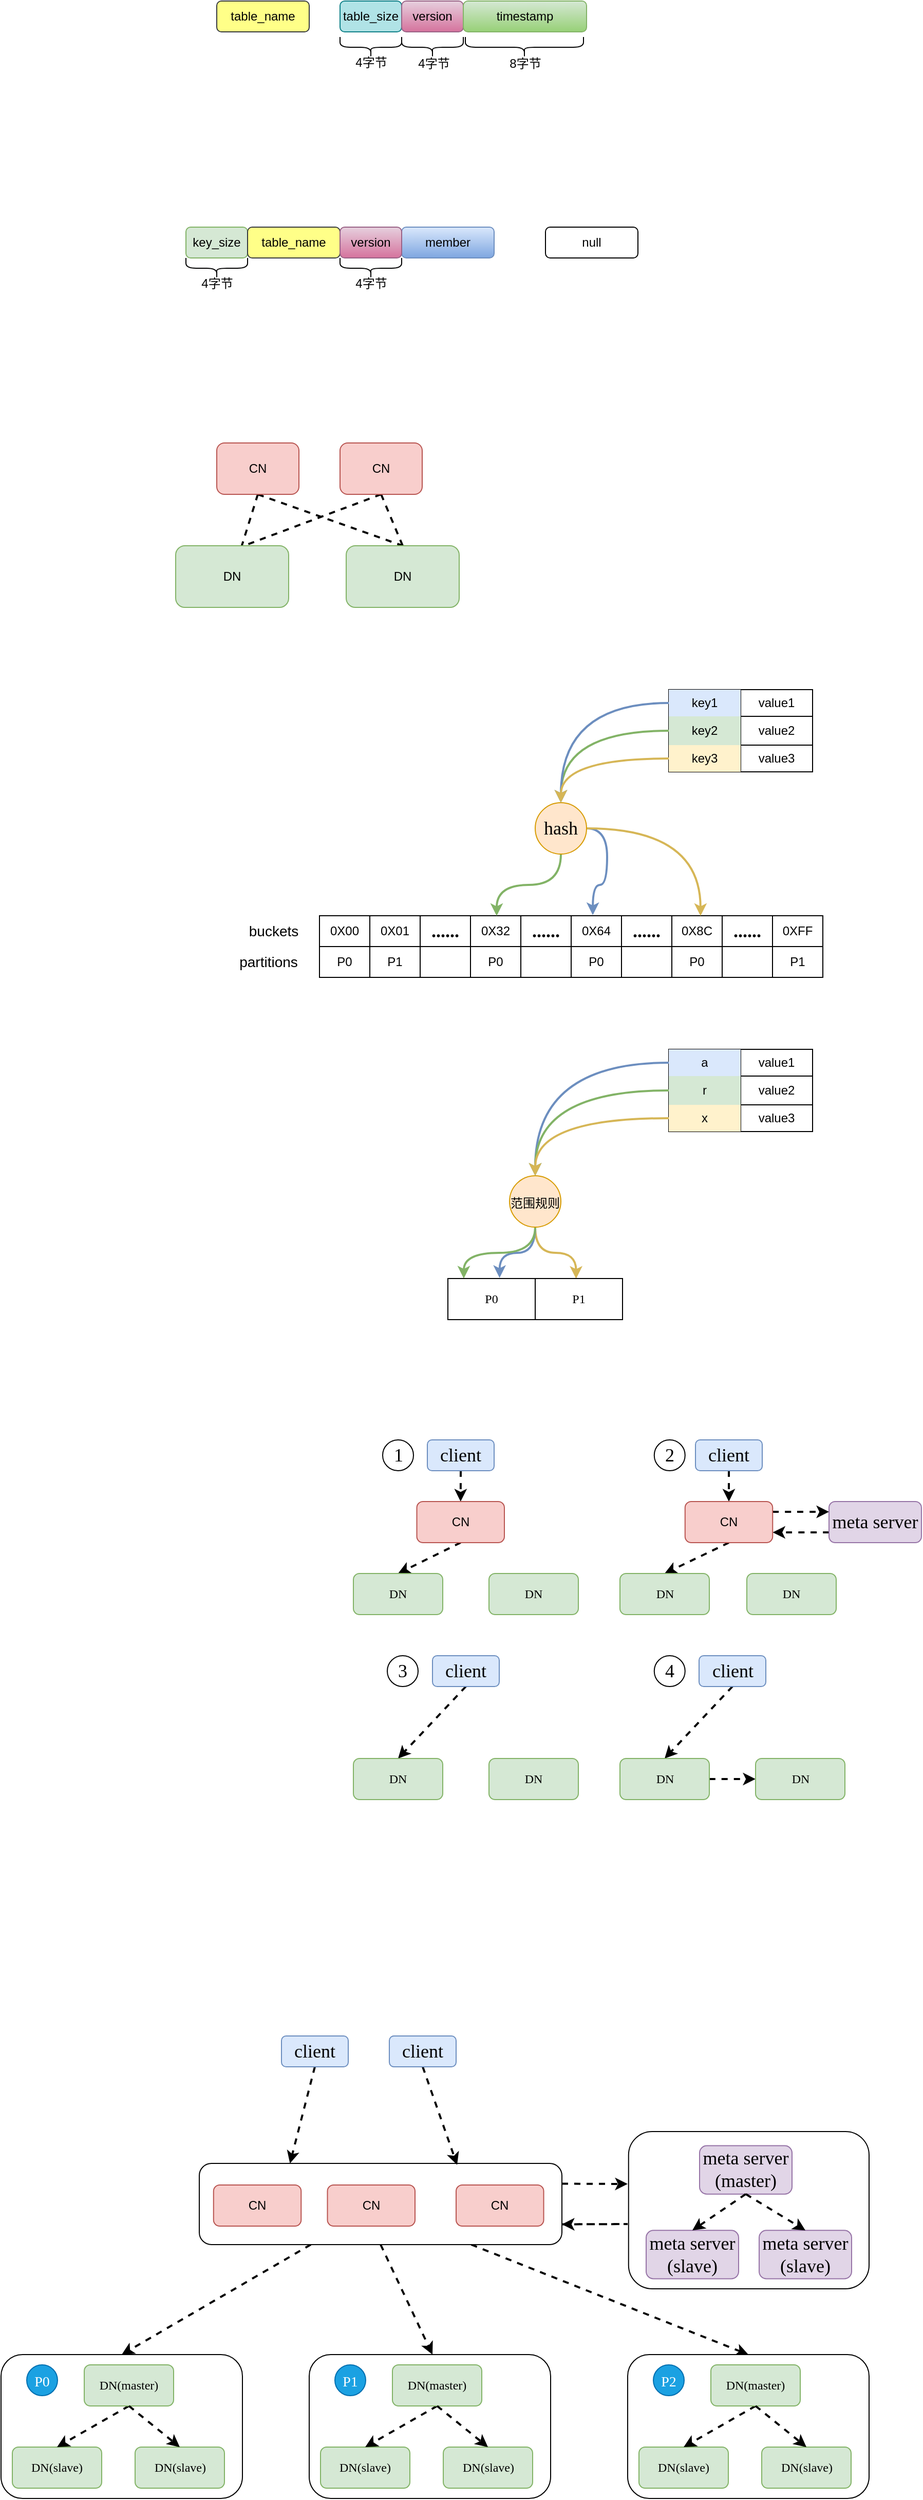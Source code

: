 <mxfile version="20.2.3" type="github">
  <diagram id="dMMoqp29PZXJmW7wQ7x7" name="第 1 页">
    <mxGraphModel dx="1865" dy="579" grid="1" gridSize="10" guides="1" tooltips="1" connect="1" arrows="1" fold="1" page="1" pageScale="1" pageWidth="827" pageHeight="1169" math="0" shadow="0">
      <root>
        <mxCell id="0" />
        <mxCell id="1" parent="0" />
        <mxCell id="y5hhp5vCBYPn9aBJd-FS-152" value="" style="edgeStyle=none;rounded=0;orthogonalLoop=1;jettySize=auto;html=1;dashed=1;fontFamily=Times New Roman;fontSize=18;endArrow=classic;endFill=1;strokeWidth=2;entryX=0.5;entryY=0;entryDx=0;entryDy=0;" edge="1" parent="1" source="y5hhp5vCBYPn9aBJd-FS-125" target="y5hhp5vCBYPn9aBJd-FS-143">
          <mxGeometry relative="1" as="geometry" />
        </mxCell>
        <mxCell id="y5hhp5vCBYPn9aBJd-FS-165" style="edgeStyle=none;rounded=0;orthogonalLoop=1;jettySize=auto;html=1;exitX=0.5;exitY=1;exitDx=0;exitDy=0;dashed=1;fontFamily=Times New Roman;fontSize=14;endArrow=classic;endFill=1;strokeWidth=2;" edge="1" parent="1" source="y5hhp5vCBYPn9aBJd-FS-125">
          <mxGeometry relative="1" as="geometry">
            <mxPoint x="330" y="2400" as="targetPoint" />
          </mxGeometry>
        </mxCell>
        <mxCell id="y5hhp5vCBYPn9aBJd-FS-178" style="edgeStyle=none;rounded=0;orthogonalLoop=1;jettySize=auto;html=1;exitX=1;exitY=0.25;exitDx=0;exitDy=0;dashed=1;fontFamily=Times New Roman;fontSize=14;endArrow=classic;endFill=1;strokeWidth=2;" edge="1" parent="1" source="y5hhp5vCBYPn9aBJd-FS-125">
          <mxGeometry relative="1" as="geometry">
            <mxPoint x="520" y="2234" as="targetPoint" />
          </mxGeometry>
        </mxCell>
        <mxCell id="y5hhp5vCBYPn9aBJd-FS-180" style="edgeStyle=none;rounded=0;orthogonalLoop=1;jettySize=auto;html=1;exitX=1;exitY=0.75;exitDx=0;exitDy=0;dashed=1;fontFamily=Times New Roman;fontSize=14;endArrow=classic;endFill=1;strokeWidth=2;entryX=1;entryY=0.75;entryDx=0;entryDy=0;" edge="1" parent="1" source="y5hhp5vCBYPn9aBJd-FS-125" target="y5hhp5vCBYPn9aBJd-FS-125">
          <mxGeometry relative="1" as="geometry">
            <mxPoint x="520" y="2273" as="targetPoint" />
            <Array as="points">
              <mxPoint x="520" y="2273" />
            </Array>
          </mxGeometry>
        </mxCell>
        <mxCell id="y5hhp5vCBYPn9aBJd-FS-181" style="edgeStyle=none;rounded=0;orthogonalLoop=1;jettySize=auto;html=1;exitX=0.75;exitY=1;exitDx=0;exitDy=0;entryX=0.5;entryY=0;entryDx=0;entryDy=0;dashed=1;fontFamily=Times New Roman;fontSize=14;endArrow=classic;endFill=1;strokeWidth=2;" edge="1" parent="1" source="y5hhp5vCBYPn9aBJd-FS-125" target="y5hhp5vCBYPn9aBJd-FS-168">
          <mxGeometry relative="1" as="geometry" />
        </mxCell>
        <mxCell id="y5hhp5vCBYPn9aBJd-FS-125" value="" style="rounded=1;whiteSpace=wrap;html=1;fontFamily=Times New Roman;fontSize=18;" vertex="1" parent="1">
          <mxGeometry x="103" y="2214" width="353" height="79" as="geometry" />
        </mxCell>
        <mxCell id="fxj41NMDC9bXyIDjLuFJ-2" value="key_size" style="rounded=1;whiteSpace=wrap;html=1;fillColor=#d5e8d4;strokeColor=#82b366;" parent="1" vertex="1">
          <mxGeometry x="90" y="330" width="60" height="30" as="geometry" />
        </mxCell>
        <mxCell id="fxj41NMDC9bXyIDjLuFJ-3" value="table_name" style="rounded=1;whiteSpace=wrap;html=1;fillColor=#ffff88;strokeColor=#36393d;" parent="1" vertex="1">
          <mxGeometry x="150" y="330" width="90" height="30" as="geometry" />
        </mxCell>
        <mxCell id="fxj41NMDC9bXyIDjLuFJ-5" value="member" style="rounded=1;whiteSpace=wrap;html=1;fillColor=#dae8fc;gradientColor=#7ea6e0;strokeColor=#6c8ebf;" parent="1" vertex="1">
          <mxGeometry x="300" y="330" width="90" height="30" as="geometry" />
        </mxCell>
        <mxCell id="fxj41NMDC9bXyIDjLuFJ-7" value="version" style="rounded=1;whiteSpace=wrap;html=1;fillColor=#e6d0de;gradientColor=#d5739d;strokeColor=#996185;" parent="1" vertex="1">
          <mxGeometry x="240" y="330" width="60" height="30" as="geometry" />
        </mxCell>
        <mxCell id="fxj41NMDC9bXyIDjLuFJ-8" value="null" style="rounded=1;whiteSpace=wrap;html=1;" parent="1" vertex="1">
          <mxGeometry x="440" y="330" width="90" height="30" as="geometry" />
        </mxCell>
        <mxCell id="fxj41NMDC9bXyIDjLuFJ-10" value="table_name" style="rounded=1;whiteSpace=wrap;html=1;fillColor=#ffff88;strokeColor=#36393d;" parent="1" vertex="1">
          <mxGeometry x="120" y="110" width="90" height="30" as="geometry" />
        </mxCell>
        <mxCell id="fxj41NMDC9bXyIDjLuFJ-11" value="table_size" style="rounded=1;whiteSpace=wrap;html=1;fillColor=#b0e3e6;strokeColor=#0e8088;" parent="1" vertex="1">
          <mxGeometry x="240" y="110" width="60" height="30" as="geometry" />
        </mxCell>
        <mxCell id="fxj41NMDC9bXyIDjLuFJ-12" value="version" style="rounded=1;whiteSpace=wrap;html=1;fillColor=#e6d0de;gradientColor=#d5739d;strokeColor=#996185;" parent="1" vertex="1">
          <mxGeometry x="300" y="110" width="60" height="30" as="geometry" />
        </mxCell>
        <mxCell id="fxj41NMDC9bXyIDjLuFJ-13" value="timestamp" style="rounded=1;whiteSpace=wrap;html=1;fillColor=#d5e8d4;strokeColor=#82b366;gradientColor=#97d077;" parent="1" vertex="1">
          <mxGeometry x="360" y="110" width="120" height="30" as="geometry" />
        </mxCell>
        <mxCell id="a17ZHB6fAJJrFwJBUc9u-2" value="" style="shape=curlyBracket;whiteSpace=wrap;html=1;rounded=1;rotation=-90;" parent="1" vertex="1">
          <mxGeometry x="260" y="125" width="20" height="60" as="geometry" />
        </mxCell>
        <mxCell id="a17ZHB6fAJJrFwJBUc9u-3" value="" style="shape=curlyBracket;whiteSpace=wrap;html=1;rounded=1;rotation=-90;" parent="1" vertex="1">
          <mxGeometry x="320" y="125" width="20" height="60" as="geometry" />
        </mxCell>
        <mxCell id="a17ZHB6fAJJrFwJBUc9u-4" value="" style="shape=curlyBracket;whiteSpace=wrap;html=1;rounded=1;rotation=-90;" parent="1" vertex="1">
          <mxGeometry x="409.5" y="97.5" width="20" height="115" as="geometry" />
        </mxCell>
        <mxCell id="a17ZHB6fAJJrFwJBUc9u-5" value="4字节" style="text;html=1;align=center;verticalAlign=middle;resizable=0;points=[];autosize=1;strokeColor=none;fillColor=none;" parent="1" vertex="1">
          <mxGeometry x="245" y="155" width="50" height="30" as="geometry" />
        </mxCell>
        <mxCell id="a17ZHB6fAJJrFwJBUc9u-6" value="4字节" style="text;html=1;align=center;verticalAlign=middle;resizable=0;points=[];autosize=1;strokeColor=none;fillColor=none;" parent="1" vertex="1">
          <mxGeometry x="306" y="156" width="50" height="30" as="geometry" />
        </mxCell>
        <mxCell id="a17ZHB6fAJJrFwJBUc9u-7" value="8字节" style="text;html=1;align=center;verticalAlign=middle;resizable=0;points=[];autosize=1;strokeColor=none;fillColor=none;" parent="1" vertex="1">
          <mxGeometry x="394.5" y="156" width="50" height="30" as="geometry" />
        </mxCell>
        <mxCell id="a17ZHB6fAJJrFwJBUc9u-8" value="" style="shape=curlyBracket;whiteSpace=wrap;html=1;rounded=1;rotation=-90;" parent="1" vertex="1">
          <mxGeometry x="110" y="340" width="20" height="60" as="geometry" />
        </mxCell>
        <mxCell id="a17ZHB6fAJJrFwJBUc9u-9" value="4字节" style="text;html=1;align=center;verticalAlign=middle;resizable=0;points=[];autosize=1;strokeColor=none;fillColor=none;" parent="1" vertex="1">
          <mxGeometry x="95" y="370" width="50" height="30" as="geometry" />
        </mxCell>
        <mxCell id="a17ZHB6fAJJrFwJBUc9u-10" value="4字节" style="text;html=1;align=center;verticalAlign=middle;resizable=0;points=[];autosize=1;strokeColor=none;fillColor=none;" parent="1" vertex="1">
          <mxGeometry x="245" y="370" width="50" height="30" as="geometry" />
        </mxCell>
        <mxCell id="a17ZHB6fAJJrFwJBUc9u-12" value="" style="shape=curlyBracket;whiteSpace=wrap;html=1;rounded=1;rotation=-90;" parent="1" vertex="1">
          <mxGeometry x="260" y="340" width="20" height="60" as="geometry" />
        </mxCell>
        <mxCell id="y5hhp5vCBYPn9aBJd-FS-5" style="rounded=0;orthogonalLoop=1;jettySize=auto;html=1;exitX=0.5;exitY=1;exitDx=0;exitDy=0;endArrow=none;endFill=0;dashed=1;strokeWidth=2;" edge="1" parent="1" source="y5hhp5vCBYPn9aBJd-FS-1" target="y5hhp5vCBYPn9aBJd-FS-3">
          <mxGeometry relative="1" as="geometry" />
        </mxCell>
        <mxCell id="y5hhp5vCBYPn9aBJd-FS-6" style="edgeStyle=none;rounded=0;orthogonalLoop=1;jettySize=auto;html=1;exitX=0.5;exitY=1;exitDx=0;exitDy=0;entryX=0.5;entryY=0;entryDx=0;entryDy=0;dashed=1;endArrow=none;endFill=0;strokeWidth=2;" edge="1" parent="1" source="y5hhp5vCBYPn9aBJd-FS-1" target="y5hhp5vCBYPn9aBJd-FS-4">
          <mxGeometry relative="1" as="geometry" />
        </mxCell>
        <mxCell id="y5hhp5vCBYPn9aBJd-FS-1" value="CN" style="rounded=1;whiteSpace=wrap;html=1;fillColor=#f8cecc;strokeColor=#b85450;" vertex="1" parent="1">
          <mxGeometry x="120" y="540" width="80" height="50" as="geometry" />
        </mxCell>
        <mxCell id="y5hhp5vCBYPn9aBJd-FS-7" style="edgeStyle=none;rounded=0;orthogonalLoop=1;jettySize=auto;html=1;exitX=0.5;exitY=1;exitDx=0;exitDy=0;dashed=1;endArrow=none;endFill=0;strokeWidth=2;entryX=0.571;entryY=0.023;entryDx=0;entryDy=0;entryPerimeter=0;" edge="1" parent="1" source="y5hhp5vCBYPn9aBJd-FS-2" target="y5hhp5vCBYPn9aBJd-FS-3">
          <mxGeometry relative="1" as="geometry">
            <mxPoint x="145" y="639" as="targetPoint" />
          </mxGeometry>
        </mxCell>
        <mxCell id="y5hhp5vCBYPn9aBJd-FS-8" style="edgeStyle=none;rounded=0;orthogonalLoop=1;jettySize=auto;html=1;exitX=0.5;exitY=1;exitDx=0;exitDy=0;entryX=0.5;entryY=0;entryDx=0;entryDy=0;dashed=1;endArrow=none;endFill=0;strokeWidth=2;" edge="1" parent="1" source="y5hhp5vCBYPn9aBJd-FS-2" target="y5hhp5vCBYPn9aBJd-FS-4">
          <mxGeometry relative="1" as="geometry" />
        </mxCell>
        <mxCell id="y5hhp5vCBYPn9aBJd-FS-2" value="CN" style="rounded=1;whiteSpace=wrap;html=1;fillColor=#f8cecc;strokeColor=#b85450;" vertex="1" parent="1">
          <mxGeometry x="240" y="540" width="80" height="50" as="geometry" />
        </mxCell>
        <mxCell id="y5hhp5vCBYPn9aBJd-FS-3" value="DN" style="rounded=1;whiteSpace=wrap;html=1;fillColor=#d5e8d4;strokeColor=#82b366;" vertex="1" parent="1">
          <mxGeometry x="80" y="640" width="110" height="60" as="geometry" />
        </mxCell>
        <mxCell id="y5hhp5vCBYPn9aBJd-FS-4" value="DN" style="rounded=1;whiteSpace=wrap;html=1;fillColor=#d5e8d4;strokeColor=#82b366;" vertex="1" parent="1">
          <mxGeometry x="246" y="640" width="110" height="60" as="geometry" />
        </mxCell>
        <mxCell id="y5hhp5vCBYPn9aBJd-FS-16" value="" style="shape=table;startSize=0;container=1;collapsible=0;childLayout=tableLayout;" vertex="1" parent="1">
          <mxGeometry x="560" y="780" width="140" height="80" as="geometry" />
        </mxCell>
        <mxCell id="y5hhp5vCBYPn9aBJd-FS-17" value="" style="shape=tableRow;horizontal=0;startSize=0;swimlaneHead=0;swimlaneBody=0;top=0;left=0;bottom=0;right=0;collapsible=0;dropTarget=0;fillColor=none;points=[[0,0.5],[1,0.5]];portConstraint=eastwest;" vertex="1" parent="y5hhp5vCBYPn9aBJd-FS-16">
          <mxGeometry width="140" height="26" as="geometry" />
        </mxCell>
        <mxCell id="y5hhp5vCBYPn9aBJd-FS-18" value="key1" style="shape=partialRectangle;html=1;whiteSpace=wrap;connectable=0;overflow=hidden;fillColor=#dae8fc;top=0;left=0;bottom=0;right=0;pointerEvents=1;strokeColor=#6c8ebf;" vertex="1" parent="y5hhp5vCBYPn9aBJd-FS-17">
          <mxGeometry width="70" height="26" as="geometry">
            <mxRectangle width="70" height="26" as="alternateBounds" />
          </mxGeometry>
        </mxCell>
        <mxCell id="y5hhp5vCBYPn9aBJd-FS-19" value="value1" style="shape=partialRectangle;html=1;whiteSpace=wrap;connectable=0;overflow=hidden;fillColor=none;top=0;left=0;bottom=0;right=0;pointerEvents=1;" vertex="1" parent="y5hhp5vCBYPn9aBJd-FS-17">
          <mxGeometry x="70" width="70" height="26" as="geometry">
            <mxRectangle width="70" height="26" as="alternateBounds" />
          </mxGeometry>
        </mxCell>
        <mxCell id="y5hhp5vCBYPn9aBJd-FS-20" value="" style="shape=tableRow;horizontal=0;startSize=0;swimlaneHead=0;swimlaneBody=0;top=0;left=0;bottom=0;right=0;collapsible=0;dropTarget=0;fillColor=none;points=[[0,0.5],[1,0.5]];portConstraint=eastwest;" vertex="1" parent="y5hhp5vCBYPn9aBJd-FS-16">
          <mxGeometry y="26" width="140" height="28" as="geometry" />
        </mxCell>
        <mxCell id="y5hhp5vCBYPn9aBJd-FS-21" value="key2" style="shape=partialRectangle;html=1;whiteSpace=wrap;connectable=0;overflow=hidden;fillColor=#d5e8d4;top=0;left=0;bottom=0;right=0;pointerEvents=1;strokeColor=#82b366;" vertex="1" parent="y5hhp5vCBYPn9aBJd-FS-20">
          <mxGeometry width="70" height="28" as="geometry">
            <mxRectangle width="70" height="28" as="alternateBounds" />
          </mxGeometry>
        </mxCell>
        <mxCell id="y5hhp5vCBYPn9aBJd-FS-22" value="value2" style="shape=partialRectangle;html=1;whiteSpace=wrap;connectable=0;overflow=hidden;fillColor=none;top=0;left=0;bottom=0;right=0;pointerEvents=1;" vertex="1" parent="y5hhp5vCBYPn9aBJd-FS-20">
          <mxGeometry x="70" width="70" height="28" as="geometry">
            <mxRectangle width="70" height="28" as="alternateBounds" />
          </mxGeometry>
        </mxCell>
        <mxCell id="y5hhp5vCBYPn9aBJd-FS-23" value="" style="shape=tableRow;horizontal=0;startSize=0;swimlaneHead=0;swimlaneBody=0;top=0;left=0;bottom=0;right=0;collapsible=0;dropTarget=0;fillColor=none;points=[[0,0.5],[1,0.5]];portConstraint=eastwest;" vertex="1" parent="y5hhp5vCBYPn9aBJd-FS-16">
          <mxGeometry y="54" width="140" height="26" as="geometry" />
        </mxCell>
        <mxCell id="y5hhp5vCBYPn9aBJd-FS-24" value="key3" style="shape=partialRectangle;html=1;whiteSpace=wrap;connectable=0;overflow=hidden;fillColor=#fff2cc;top=0;left=0;bottom=0;right=0;pointerEvents=1;strokeColor=#d6b656;" vertex="1" parent="y5hhp5vCBYPn9aBJd-FS-23">
          <mxGeometry width="70" height="26" as="geometry">
            <mxRectangle width="70" height="26" as="alternateBounds" />
          </mxGeometry>
        </mxCell>
        <mxCell id="y5hhp5vCBYPn9aBJd-FS-25" value="value3" style="shape=partialRectangle;html=1;whiteSpace=wrap;connectable=0;overflow=hidden;fillColor=none;top=0;left=0;bottom=0;right=0;pointerEvents=1;" vertex="1" parent="y5hhp5vCBYPn9aBJd-FS-23">
          <mxGeometry x="70" width="70" height="26" as="geometry">
            <mxRectangle width="70" height="26" as="alternateBounds" />
          </mxGeometry>
        </mxCell>
        <mxCell id="y5hhp5vCBYPn9aBJd-FS-26" value="" style="shape=table;startSize=0;container=1;collapsible=0;childLayout=tableLayout;" vertex="1" parent="1">
          <mxGeometry x="220" y="1000" width="490" height="60" as="geometry" />
        </mxCell>
        <mxCell id="y5hhp5vCBYPn9aBJd-FS-27" value="" style="shape=tableRow;horizontal=0;startSize=0;swimlaneHead=0;swimlaneBody=0;top=0;left=0;bottom=0;right=0;collapsible=0;dropTarget=0;fillColor=none;points=[[0,0.5],[1,0.5]];portConstraint=eastwest;" vertex="1" parent="y5hhp5vCBYPn9aBJd-FS-26">
          <mxGeometry width="490" height="30" as="geometry" />
        </mxCell>
        <mxCell id="y5hhp5vCBYPn9aBJd-FS-28" value="0X00" style="shape=partialRectangle;html=1;whiteSpace=wrap;connectable=0;overflow=hidden;fillColor=none;top=0;left=0;bottom=0;right=0;pointerEvents=1;" vertex="1" parent="y5hhp5vCBYPn9aBJd-FS-27">
          <mxGeometry width="49" height="30" as="geometry">
            <mxRectangle width="49" height="30" as="alternateBounds" />
          </mxGeometry>
        </mxCell>
        <mxCell id="y5hhp5vCBYPn9aBJd-FS-29" value="0X01" style="shape=partialRectangle;html=1;whiteSpace=wrap;connectable=0;overflow=hidden;fillColor=none;top=0;left=0;bottom=0;right=0;pointerEvents=1;" vertex="1" parent="y5hhp5vCBYPn9aBJd-FS-27">
          <mxGeometry x="49" width="49" height="30" as="geometry">
            <mxRectangle width="49" height="30" as="alternateBounds" />
          </mxGeometry>
        </mxCell>
        <mxCell id="y5hhp5vCBYPn9aBJd-FS-30" value="&lt;font face=&quot;Times New Roman&quot; style=&quot;font-size: 18px;&quot;&gt;&lt;b&gt;......&lt;/b&gt;&lt;/font&gt;" style="shape=partialRectangle;html=1;whiteSpace=wrap;connectable=0;overflow=hidden;fillColor=none;top=0;left=0;bottom=0;right=0;pointerEvents=1;align=center;" vertex="1" parent="y5hhp5vCBYPn9aBJd-FS-27">
          <mxGeometry x="98" width="49" height="30" as="geometry">
            <mxRectangle width="49" height="30" as="alternateBounds" />
          </mxGeometry>
        </mxCell>
        <mxCell id="y5hhp5vCBYPn9aBJd-FS-31" value="0X32" style="shape=partialRectangle;html=1;whiteSpace=wrap;connectable=0;overflow=hidden;fillColor=none;top=0;left=0;bottom=0;right=0;pointerEvents=1;" vertex="1" parent="y5hhp5vCBYPn9aBJd-FS-27">
          <mxGeometry x="147" width="49" height="30" as="geometry">
            <mxRectangle width="49" height="30" as="alternateBounds" />
          </mxGeometry>
        </mxCell>
        <mxCell id="y5hhp5vCBYPn9aBJd-FS-32" value="&lt;b style=&quot;font-family: &amp;quot;Times New Roman&amp;quot;; font-size: 18px;&quot;&gt;......&lt;/b&gt;" style="shape=partialRectangle;html=1;whiteSpace=wrap;connectable=0;overflow=hidden;fillColor=none;top=0;left=0;bottom=0;right=0;pointerEvents=1;" vertex="1" parent="y5hhp5vCBYPn9aBJd-FS-27">
          <mxGeometry x="196" width="49" height="30" as="geometry">
            <mxRectangle width="49" height="30" as="alternateBounds" />
          </mxGeometry>
        </mxCell>
        <mxCell id="y5hhp5vCBYPn9aBJd-FS-33" value="0X64" style="shape=partialRectangle;html=1;whiteSpace=wrap;connectable=0;overflow=hidden;fillColor=none;top=0;left=0;bottom=0;right=0;pointerEvents=1;" vertex="1" parent="y5hhp5vCBYPn9aBJd-FS-27">
          <mxGeometry x="245" width="49" height="30" as="geometry">
            <mxRectangle width="49" height="30" as="alternateBounds" />
          </mxGeometry>
        </mxCell>
        <mxCell id="y5hhp5vCBYPn9aBJd-FS-34" value="&lt;b style=&quot;font-family: &amp;quot;Times New Roman&amp;quot;; font-size: 18px;&quot;&gt;......&lt;/b&gt;" style="shape=partialRectangle;html=1;whiteSpace=wrap;connectable=0;overflow=hidden;fillColor=none;top=0;left=0;bottom=0;right=0;pointerEvents=1;" vertex="1" parent="y5hhp5vCBYPn9aBJd-FS-27">
          <mxGeometry x="294" width="49" height="30" as="geometry">
            <mxRectangle width="49" height="30" as="alternateBounds" />
          </mxGeometry>
        </mxCell>
        <mxCell id="y5hhp5vCBYPn9aBJd-FS-35" value="0X8C" style="shape=partialRectangle;html=1;whiteSpace=wrap;connectable=0;overflow=hidden;fillColor=none;top=0;left=0;bottom=0;right=0;pointerEvents=1;" vertex="1" parent="y5hhp5vCBYPn9aBJd-FS-27">
          <mxGeometry x="343" width="49" height="30" as="geometry">
            <mxRectangle width="49" height="30" as="alternateBounds" />
          </mxGeometry>
        </mxCell>
        <mxCell id="y5hhp5vCBYPn9aBJd-FS-36" value="&lt;b style=&quot;font-family: &amp;quot;Times New Roman&amp;quot;; font-size: 18px;&quot;&gt;......&lt;/b&gt;" style="shape=partialRectangle;html=1;whiteSpace=wrap;connectable=0;overflow=hidden;fillColor=none;top=0;left=0;bottom=0;right=0;pointerEvents=1;" vertex="1" parent="y5hhp5vCBYPn9aBJd-FS-27">
          <mxGeometry x="392" width="49" height="30" as="geometry">
            <mxRectangle width="49" height="30" as="alternateBounds" />
          </mxGeometry>
        </mxCell>
        <mxCell id="y5hhp5vCBYPn9aBJd-FS-37" value="0XFF" style="shape=partialRectangle;html=1;whiteSpace=wrap;connectable=0;overflow=hidden;fillColor=none;top=0;left=0;bottom=0;right=0;pointerEvents=1;" vertex="1" parent="y5hhp5vCBYPn9aBJd-FS-27">
          <mxGeometry x="441" width="49" height="30" as="geometry">
            <mxRectangle width="49" height="30" as="alternateBounds" />
          </mxGeometry>
        </mxCell>
        <mxCell id="y5hhp5vCBYPn9aBJd-FS-38" value="" style="shape=tableRow;horizontal=0;startSize=0;swimlaneHead=0;swimlaneBody=0;top=0;left=0;bottom=0;right=0;collapsible=0;dropTarget=0;fillColor=none;points=[[0,0.5],[1,0.5]];portConstraint=eastwest;" vertex="1" parent="y5hhp5vCBYPn9aBJd-FS-26">
          <mxGeometry y="30" width="490" height="30" as="geometry" />
        </mxCell>
        <mxCell id="y5hhp5vCBYPn9aBJd-FS-39" value="P0" style="shape=partialRectangle;html=1;whiteSpace=wrap;connectable=0;overflow=hidden;fillColor=none;top=0;left=0;bottom=0;right=0;pointerEvents=1;" vertex="1" parent="y5hhp5vCBYPn9aBJd-FS-38">
          <mxGeometry width="49" height="30" as="geometry">
            <mxRectangle width="49" height="30" as="alternateBounds" />
          </mxGeometry>
        </mxCell>
        <mxCell id="y5hhp5vCBYPn9aBJd-FS-40" value="P1" style="shape=partialRectangle;html=1;whiteSpace=wrap;connectable=0;overflow=hidden;fillColor=none;top=0;left=0;bottom=0;right=0;pointerEvents=1;" vertex="1" parent="y5hhp5vCBYPn9aBJd-FS-38">
          <mxGeometry x="49" width="49" height="30" as="geometry">
            <mxRectangle width="49" height="30" as="alternateBounds" />
          </mxGeometry>
        </mxCell>
        <mxCell id="y5hhp5vCBYPn9aBJd-FS-41" value="" style="shape=partialRectangle;html=1;whiteSpace=wrap;connectable=0;overflow=hidden;fillColor=none;top=0;left=0;bottom=0;right=0;pointerEvents=1;" vertex="1" parent="y5hhp5vCBYPn9aBJd-FS-38">
          <mxGeometry x="98" width="49" height="30" as="geometry">
            <mxRectangle width="49" height="30" as="alternateBounds" />
          </mxGeometry>
        </mxCell>
        <mxCell id="y5hhp5vCBYPn9aBJd-FS-42" value="P0" style="shape=partialRectangle;html=1;whiteSpace=wrap;connectable=0;overflow=hidden;fillColor=none;top=0;left=0;bottom=0;right=0;pointerEvents=1;" vertex="1" parent="y5hhp5vCBYPn9aBJd-FS-38">
          <mxGeometry x="147" width="49" height="30" as="geometry">
            <mxRectangle width="49" height="30" as="alternateBounds" />
          </mxGeometry>
        </mxCell>
        <mxCell id="y5hhp5vCBYPn9aBJd-FS-43" value="" style="shape=partialRectangle;html=1;whiteSpace=wrap;connectable=0;overflow=hidden;fillColor=none;top=0;left=0;bottom=0;right=0;pointerEvents=1;" vertex="1" parent="y5hhp5vCBYPn9aBJd-FS-38">
          <mxGeometry x="196" width="49" height="30" as="geometry">
            <mxRectangle width="49" height="30" as="alternateBounds" />
          </mxGeometry>
        </mxCell>
        <mxCell id="y5hhp5vCBYPn9aBJd-FS-44" value="P0" style="shape=partialRectangle;html=1;whiteSpace=wrap;connectable=0;overflow=hidden;fillColor=none;top=0;left=0;bottom=0;right=0;pointerEvents=1;" vertex="1" parent="y5hhp5vCBYPn9aBJd-FS-38">
          <mxGeometry x="245" width="49" height="30" as="geometry">
            <mxRectangle width="49" height="30" as="alternateBounds" />
          </mxGeometry>
        </mxCell>
        <mxCell id="y5hhp5vCBYPn9aBJd-FS-45" value="" style="shape=partialRectangle;html=1;whiteSpace=wrap;connectable=0;overflow=hidden;fillColor=none;top=0;left=0;bottom=0;right=0;pointerEvents=1;" vertex="1" parent="y5hhp5vCBYPn9aBJd-FS-38">
          <mxGeometry x="294" width="49" height="30" as="geometry">
            <mxRectangle width="49" height="30" as="alternateBounds" />
          </mxGeometry>
        </mxCell>
        <mxCell id="y5hhp5vCBYPn9aBJd-FS-46" value="P0" style="shape=partialRectangle;html=1;whiteSpace=wrap;connectable=0;overflow=hidden;fillColor=none;top=0;left=0;bottom=0;right=0;pointerEvents=1;" vertex="1" parent="y5hhp5vCBYPn9aBJd-FS-38">
          <mxGeometry x="343" width="49" height="30" as="geometry">
            <mxRectangle width="49" height="30" as="alternateBounds" />
          </mxGeometry>
        </mxCell>
        <mxCell id="y5hhp5vCBYPn9aBJd-FS-47" value="" style="shape=partialRectangle;html=1;whiteSpace=wrap;connectable=0;overflow=hidden;fillColor=none;top=0;left=0;bottom=0;right=0;pointerEvents=1;" vertex="1" parent="y5hhp5vCBYPn9aBJd-FS-38">
          <mxGeometry x="392" width="49" height="30" as="geometry">
            <mxRectangle width="49" height="30" as="alternateBounds" />
          </mxGeometry>
        </mxCell>
        <mxCell id="y5hhp5vCBYPn9aBJd-FS-48" value="P1" style="shape=partialRectangle;html=1;whiteSpace=wrap;connectable=0;overflow=hidden;fillColor=none;top=0;left=0;bottom=0;right=0;pointerEvents=1;" vertex="1" parent="y5hhp5vCBYPn9aBJd-FS-38">
          <mxGeometry x="441" width="49" height="30" as="geometry">
            <mxRectangle width="49" height="30" as="alternateBounds" />
          </mxGeometry>
        </mxCell>
        <mxCell id="y5hhp5vCBYPn9aBJd-FS-49" value="&lt;font style=&quot;font-size: 14px;&quot;&gt;buckets&lt;/font&gt;" style="text;html=1;align=center;verticalAlign=middle;resizable=0;points=[];autosize=1;strokeColor=none;fillColor=none;" vertex="1" parent="1">
          <mxGeometry x="140" y="1000" width="70" height="30" as="geometry" />
        </mxCell>
        <mxCell id="y5hhp5vCBYPn9aBJd-FS-50" value="partitions" style="text;html=1;align=center;verticalAlign=middle;resizable=0;points=[];autosize=1;strokeColor=none;fillColor=none;fontSize=14;" vertex="1" parent="1">
          <mxGeometry x="130" y="1030" width="80" height="30" as="geometry" />
        </mxCell>
        <mxCell id="y5hhp5vCBYPn9aBJd-FS-53" style="edgeStyle=orthogonalEdgeStyle;curved=1;rounded=0;orthogonalLoop=1;jettySize=auto;html=1;exitX=0.5;exitY=1;exitDx=0;exitDy=0;entryX=0.352;entryY=0.007;entryDx=0;entryDy=0;entryPerimeter=0;fontFamily=Times New Roman;fontSize=18;endArrow=classic;endFill=1;strokeWidth=2;fillColor=#d5e8d4;strokeColor=#82b366;" edge="1" parent="1" source="y5hhp5vCBYPn9aBJd-FS-51" target="y5hhp5vCBYPn9aBJd-FS-27">
          <mxGeometry relative="1" as="geometry" />
        </mxCell>
        <mxCell id="y5hhp5vCBYPn9aBJd-FS-55" style="edgeStyle=orthogonalEdgeStyle;curved=1;rounded=0;orthogonalLoop=1;jettySize=auto;html=1;exitX=1;exitY=0.5;exitDx=0;exitDy=0;entryX=0.543;entryY=-0.02;entryDx=0;entryDy=0;entryPerimeter=0;fontFamily=Times New Roman;fontSize=18;endArrow=classic;endFill=1;strokeWidth=2;fillColor=#dae8fc;strokeColor=#6c8ebf;" edge="1" parent="1" source="y5hhp5vCBYPn9aBJd-FS-51" target="y5hhp5vCBYPn9aBJd-FS-27">
          <mxGeometry relative="1" as="geometry" />
        </mxCell>
        <mxCell id="y5hhp5vCBYPn9aBJd-FS-57" style="edgeStyle=orthogonalEdgeStyle;curved=1;rounded=0;orthogonalLoop=1;jettySize=auto;html=1;exitX=1;exitY=0.5;exitDx=0;exitDy=0;entryX=0.757;entryY=0.007;entryDx=0;entryDy=0;entryPerimeter=0;fontFamily=Times New Roman;fontSize=18;endArrow=classic;endFill=1;strokeWidth=2;fillColor=#fff2cc;strokeColor=#d6b656;" edge="1" parent="1" source="y5hhp5vCBYPn9aBJd-FS-51" target="y5hhp5vCBYPn9aBJd-FS-27">
          <mxGeometry relative="1" as="geometry" />
        </mxCell>
        <mxCell id="y5hhp5vCBYPn9aBJd-FS-51" value="hash" style="ellipse;whiteSpace=wrap;html=1;aspect=fixed;fontFamily=Times New Roman;fontSize=18;fillColor=#ffe6cc;strokeColor=#d79b00;" vertex="1" parent="1">
          <mxGeometry x="430" y="890" width="50" height="50" as="geometry" />
        </mxCell>
        <mxCell id="y5hhp5vCBYPn9aBJd-FS-52" style="edgeStyle=orthogonalEdgeStyle;rounded=0;orthogonalLoop=1;jettySize=auto;html=1;exitX=0;exitY=0.5;exitDx=0;exitDy=0;entryX=0.5;entryY=0;entryDx=0;entryDy=0;fontFamily=Times New Roman;fontSize=18;endArrow=classic;endFill=1;strokeWidth=2;curved=1;fillColor=#d5e8d4;strokeColor=#82b366;" edge="1" parent="1" source="y5hhp5vCBYPn9aBJd-FS-20" target="y5hhp5vCBYPn9aBJd-FS-51">
          <mxGeometry relative="1" as="geometry" />
        </mxCell>
        <mxCell id="y5hhp5vCBYPn9aBJd-FS-54" style="edgeStyle=orthogonalEdgeStyle;curved=1;rounded=0;orthogonalLoop=1;jettySize=auto;html=1;exitX=0;exitY=0.5;exitDx=0;exitDy=0;entryX=0.5;entryY=0;entryDx=0;entryDy=0;fontFamily=Times New Roman;fontSize=18;endArrow=classic;endFill=1;strokeWidth=2;fillColor=#dae8fc;strokeColor=#6c8ebf;" edge="1" parent="1" source="y5hhp5vCBYPn9aBJd-FS-17" target="y5hhp5vCBYPn9aBJd-FS-51">
          <mxGeometry relative="1" as="geometry" />
        </mxCell>
        <mxCell id="y5hhp5vCBYPn9aBJd-FS-56" style="edgeStyle=orthogonalEdgeStyle;curved=1;rounded=0;orthogonalLoop=1;jettySize=auto;html=1;exitX=0;exitY=0.5;exitDx=0;exitDy=0;fontFamily=Times New Roman;fontSize=18;endArrow=classic;endFill=1;strokeWidth=2;fillColor=#fff2cc;strokeColor=#d6b656;" edge="1" parent="1" source="y5hhp5vCBYPn9aBJd-FS-23" target="y5hhp5vCBYPn9aBJd-FS-51">
          <mxGeometry relative="1" as="geometry" />
        </mxCell>
        <mxCell id="y5hhp5vCBYPn9aBJd-FS-58" value="" style="shape=table;startSize=0;container=1;collapsible=0;childLayout=tableLayout;" vertex="1" parent="1">
          <mxGeometry x="560" y="1130" width="140" height="80" as="geometry" />
        </mxCell>
        <mxCell id="y5hhp5vCBYPn9aBJd-FS-59" value="" style="shape=tableRow;horizontal=0;startSize=0;swimlaneHead=0;swimlaneBody=0;top=0;left=0;bottom=0;right=0;collapsible=0;dropTarget=0;fillColor=none;points=[[0,0.5],[1,0.5]];portConstraint=eastwest;" vertex="1" parent="y5hhp5vCBYPn9aBJd-FS-58">
          <mxGeometry width="140" height="26" as="geometry" />
        </mxCell>
        <mxCell id="y5hhp5vCBYPn9aBJd-FS-60" value="a" style="shape=partialRectangle;html=1;whiteSpace=wrap;connectable=0;overflow=hidden;fillColor=#dae8fc;top=0;left=0;bottom=0;right=0;pointerEvents=1;strokeColor=#6c8ebf;" vertex="1" parent="y5hhp5vCBYPn9aBJd-FS-59">
          <mxGeometry width="70" height="26" as="geometry">
            <mxRectangle width="70" height="26" as="alternateBounds" />
          </mxGeometry>
        </mxCell>
        <mxCell id="y5hhp5vCBYPn9aBJd-FS-61" value="value1" style="shape=partialRectangle;html=1;whiteSpace=wrap;connectable=0;overflow=hidden;fillColor=none;top=0;left=0;bottom=0;right=0;pointerEvents=1;" vertex="1" parent="y5hhp5vCBYPn9aBJd-FS-59">
          <mxGeometry x="70" width="70" height="26" as="geometry">
            <mxRectangle width="70" height="26" as="alternateBounds" />
          </mxGeometry>
        </mxCell>
        <mxCell id="y5hhp5vCBYPn9aBJd-FS-62" value="" style="shape=tableRow;horizontal=0;startSize=0;swimlaneHead=0;swimlaneBody=0;top=0;left=0;bottom=0;right=0;collapsible=0;dropTarget=0;fillColor=none;points=[[0,0.5],[1,0.5]];portConstraint=eastwest;" vertex="1" parent="y5hhp5vCBYPn9aBJd-FS-58">
          <mxGeometry y="26" width="140" height="28" as="geometry" />
        </mxCell>
        <mxCell id="y5hhp5vCBYPn9aBJd-FS-63" value="r" style="shape=partialRectangle;html=1;whiteSpace=wrap;connectable=0;overflow=hidden;fillColor=#d5e8d4;top=0;left=0;bottom=0;right=0;pointerEvents=1;strokeColor=#82b366;" vertex="1" parent="y5hhp5vCBYPn9aBJd-FS-62">
          <mxGeometry width="70" height="28" as="geometry">
            <mxRectangle width="70" height="28" as="alternateBounds" />
          </mxGeometry>
        </mxCell>
        <mxCell id="y5hhp5vCBYPn9aBJd-FS-64" value="value2" style="shape=partialRectangle;html=1;whiteSpace=wrap;connectable=0;overflow=hidden;fillColor=none;top=0;left=0;bottom=0;right=0;pointerEvents=1;" vertex="1" parent="y5hhp5vCBYPn9aBJd-FS-62">
          <mxGeometry x="70" width="70" height="28" as="geometry">
            <mxRectangle width="70" height="28" as="alternateBounds" />
          </mxGeometry>
        </mxCell>
        <mxCell id="y5hhp5vCBYPn9aBJd-FS-65" value="" style="shape=tableRow;horizontal=0;startSize=0;swimlaneHead=0;swimlaneBody=0;top=0;left=0;bottom=0;right=0;collapsible=0;dropTarget=0;fillColor=none;points=[[0,0.5],[1,0.5]];portConstraint=eastwest;" vertex="1" parent="y5hhp5vCBYPn9aBJd-FS-58">
          <mxGeometry y="54" width="140" height="26" as="geometry" />
        </mxCell>
        <mxCell id="y5hhp5vCBYPn9aBJd-FS-66" value="x" style="shape=partialRectangle;html=1;whiteSpace=wrap;connectable=0;overflow=hidden;fillColor=#fff2cc;top=0;left=0;bottom=0;right=0;pointerEvents=1;strokeColor=#d6b656;" vertex="1" parent="y5hhp5vCBYPn9aBJd-FS-65">
          <mxGeometry width="70" height="26" as="geometry">
            <mxRectangle width="70" height="26" as="alternateBounds" />
          </mxGeometry>
        </mxCell>
        <mxCell id="y5hhp5vCBYPn9aBJd-FS-67" value="value3" style="shape=partialRectangle;html=1;whiteSpace=wrap;connectable=0;overflow=hidden;fillColor=none;top=0;left=0;bottom=0;right=0;pointerEvents=1;" vertex="1" parent="y5hhp5vCBYPn9aBJd-FS-65">
          <mxGeometry x="70" width="70" height="26" as="geometry">
            <mxRectangle width="70" height="26" as="alternateBounds" />
          </mxGeometry>
        </mxCell>
        <mxCell id="y5hhp5vCBYPn9aBJd-FS-76" style="edgeStyle=orthogonalEdgeStyle;curved=1;rounded=0;orthogonalLoop=1;jettySize=auto;html=1;exitX=0.5;exitY=1;exitDx=0;exitDy=0;entryX=0.734;entryY=0.005;entryDx=0;entryDy=0;entryPerimeter=0;fontFamily=Times New Roman;fontSize=12;endArrow=classic;endFill=1;strokeWidth=2;fillColor=#fff2cc;strokeColor=#d6b656;" edge="1" parent="1" source="y5hhp5vCBYPn9aBJd-FS-68" target="y5hhp5vCBYPn9aBJd-FS-70">
          <mxGeometry relative="1" as="geometry" />
        </mxCell>
        <mxCell id="y5hhp5vCBYPn9aBJd-FS-78" style="edgeStyle=orthogonalEdgeStyle;curved=1;rounded=0;orthogonalLoop=1;jettySize=auto;html=1;exitX=0.5;exitY=1;exitDx=0;exitDy=0;entryX=0.296;entryY=-0.015;entryDx=0;entryDy=0;entryPerimeter=0;fontFamily=Times New Roman;fontSize=12;endArrow=classic;endFill=1;strokeWidth=2;fillColor=#dae8fc;strokeColor=#6c8ebf;" edge="1" parent="1" source="y5hhp5vCBYPn9aBJd-FS-68" target="y5hhp5vCBYPn9aBJd-FS-70">
          <mxGeometry relative="1" as="geometry" />
        </mxCell>
        <mxCell id="y5hhp5vCBYPn9aBJd-FS-80" style="edgeStyle=orthogonalEdgeStyle;curved=1;rounded=0;orthogonalLoop=1;jettySize=auto;html=1;exitX=0.5;exitY=1;exitDx=0;exitDy=0;entryX=0.091;entryY=0;entryDx=0;entryDy=0;entryPerimeter=0;fontFamily=Times New Roman;fontSize=12;endArrow=classic;endFill=1;strokeWidth=2;fillColor=#d5e8d4;strokeColor=#82b366;" edge="1" parent="1" source="y5hhp5vCBYPn9aBJd-FS-68" target="y5hhp5vCBYPn9aBJd-FS-70">
          <mxGeometry relative="1" as="geometry" />
        </mxCell>
        <mxCell id="y5hhp5vCBYPn9aBJd-FS-68" value="&lt;font style=&quot;font-size: 12px;&quot;&gt;范围规则&lt;/font&gt;" style="ellipse;whiteSpace=wrap;html=1;aspect=fixed;fontFamily=Times New Roman;fontSize=18;fillColor=#ffe6cc;strokeColor=#d79b00;" vertex="1" parent="1">
          <mxGeometry x="405" y="1253" width="50" height="50" as="geometry" />
        </mxCell>
        <mxCell id="y5hhp5vCBYPn9aBJd-FS-69" value="" style="shape=table;startSize=0;container=1;collapsible=0;childLayout=tableLayout;fontFamily=Times New Roman;fontSize=12;" vertex="1" parent="1">
          <mxGeometry x="345" y="1353" width="170" height="40" as="geometry" />
        </mxCell>
        <mxCell id="y5hhp5vCBYPn9aBJd-FS-70" value="" style="shape=tableRow;horizontal=0;startSize=0;swimlaneHead=0;swimlaneBody=0;top=0;left=0;bottom=0;right=0;collapsible=0;dropTarget=0;fillColor=none;points=[[0,0.5],[1,0.5]];portConstraint=eastwest;fontFamily=Times New Roman;fontSize=12;" vertex="1" parent="y5hhp5vCBYPn9aBJd-FS-69">
          <mxGeometry width="170" height="40" as="geometry" />
        </mxCell>
        <mxCell id="y5hhp5vCBYPn9aBJd-FS-71" value="P0" style="shape=partialRectangle;html=1;whiteSpace=wrap;connectable=0;overflow=hidden;fillColor=none;top=0;left=0;bottom=0;right=0;pointerEvents=1;fontFamily=Times New Roman;fontSize=12;" vertex="1" parent="y5hhp5vCBYPn9aBJd-FS-70">
          <mxGeometry width="85" height="40" as="geometry">
            <mxRectangle width="85" height="40" as="alternateBounds" />
          </mxGeometry>
        </mxCell>
        <mxCell id="y5hhp5vCBYPn9aBJd-FS-72" value="P1" style="shape=partialRectangle;html=1;whiteSpace=wrap;connectable=0;overflow=hidden;fillColor=none;top=0;left=0;bottom=0;right=0;pointerEvents=1;fontFamily=Times New Roman;fontSize=12;" vertex="1" parent="y5hhp5vCBYPn9aBJd-FS-70">
          <mxGeometry x="85" width="85" height="40" as="geometry">
            <mxRectangle width="85" height="40" as="alternateBounds" />
          </mxGeometry>
        </mxCell>
        <mxCell id="y5hhp5vCBYPn9aBJd-FS-73" style="edgeStyle=orthogonalEdgeStyle;curved=1;rounded=0;orthogonalLoop=1;jettySize=auto;html=1;exitX=0;exitY=0.5;exitDx=0;exitDy=0;entryX=0.5;entryY=0;entryDx=0;entryDy=0;fontFamily=Times New Roman;fontSize=12;endArrow=classic;endFill=1;strokeWidth=2;fillColor=#dae8fc;strokeColor=#6c8ebf;" edge="1" parent="1" source="y5hhp5vCBYPn9aBJd-FS-59" target="y5hhp5vCBYPn9aBJd-FS-68">
          <mxGeometry relative="1" as="geometry" />
        </mxCell>
        <mxCell id="y5hhp5vCBYPn9aBJd-FS-74" style="edgeStyle=orthogonalEdgeStyle;curved=1;rounded=0;orthogonalLoop=1;jettySize=auto;html=1;exitX=0;exitY=0.5;exitDx=0;exitDy=0;fontFamily=Times New Roman;fontSize=12;endArrow=classic;endFill=1;strokeWidth=2;fillColor=#d5e8d4;strokeColor=#82b366;" edge="1" parent="1" source="y5hhp5vCBYPn9aBJd-FS-62" target="y5hhp5vCBYPn9aBJd-FS-68">
          <mxGeometry relative="1" as="geometry">
            <mxPoint x="470" y="1240" as="targetPoint" />
          </mxGeometry>
        </mxCell>
        <mxCell id="y5hhp5vCBYPn9aBJd-FS-75" style="edgeStyle=orthogonalEdgeStyle;curved=1;rounded=0;orthogonalLoop=1;jettySize=auto;html=1;exitX=0;exitY=0.5;exitDx=0;exitDy=0;entryX=0.5;entryY=0;entryDx=0;entryDy=0;fontFamily=Times New Roman;fontSize=12;endArrow=classic;endFill=1;strokeWidth=2;fillColor=#fff2cc;strokeColor=#d6b656;" edge="1" parent="1" source="y5hhp5vCBYPn9aBJd-FS-65" target="y5hhp5vCBYPn9aBJd-FS-68">
          <mxGeometry relative="1" as="geometry">
            <mxPoint x="565" y="1230" as="sourcePoint" />
          </mxGeometry>
        </mxCell>
        <mxCell id="y5hhp5vCBYPn9aBJd-FS-106" style="edgeStyle=orthogonalEdgeStyle;curved=1;rounded=0;orthogonalLoop=1;jettySize=auto;html=1;exitX=0.5;exitY=1;exitDx=0;exitDy=0;entryX=0.5;entryY=0;entryDx=0;entryDy=0;dashed=1;fontFamily=Times New Roman;fontSize=18;endArrow=classic;endFill=1;strokeWidth=2;" edge="1" parent="1" source="y5hhp5vCBYPn9aBJd-FS-81" target="y5hhp5vCBYPn9aBJd-FS-85">
          <mxGeometry relative="1" as="geometry" />
        </mxCell>
        <mxCell id="y5hhp5vCBYPn9aBJd-FS-81" value="&lt;span style=&quot;font-size: 18px;&quot;&gt;client&lt;/span&gt;" style="rounded=1;whiteSpace=wrap;html=1;fontFamily=Times New Roman;fontSize=12;fillColor=#dae8fc;strokeColor=#6c8ebf;" vertex="1" parent="1">
          <mxGeometry x="325" y="1510" width="65" height="30" as="geometry" />
        </mxCell>
        <mxCell id="y5hhp5vCBYPn9aBJd-FS-98" style="rounded=0;orthogonalLoop=1;jettySize=auto;html=1;exitX=0.5;exitY=1;exitDx=0;exitDy=0;entryX=0.5;entryY=0;entryDx=0;entryDy=0;dashed=1;fontFamily=Times New Roman;fontSize=18;endArrow=classic;endFill=1;strokeWidth=2;" edge="1" parent="1" source="y5hhp5vCBYPn9aBJd-FS-82" target="y5hhp5vCBYPn9aBJd-FS-96">
          <mxGeometry relative="1" as="geometry" />
        </mxCell>
        <mxCell id="y5hhp5vCBYPn9aBJd-FS-82" value="&lt;span style=&quot;font-size: 18px;&quot;&gt;client&lt;/span&gt;" style="rounded=1;whiteSpace=wrap;html=1;fontFamily=Times New Roman;fontSize=12;fillColor=#dae8fc;strokeColor=#6c8ebf;" vertex="1" parent="1">
          <mxGeometry x="330" y="1720" width="65" height="30" as="geometry" />
        </mxCell>
        <mxCell id="y5hhp5vCBYPn9aBJd-FS-92" style="edgeStyle=orthogonalEdgeStyle;curved=1;rounded=0;orthogonalLoop=1;jettySize=auto;html=1;exitX=0.5;exitY=1;exitDx=0;exitDy=0;dashed=1;fontFamily=Times New Roman;fontSize=18;endArrow=classic;endFill=1;strokeWidth=2;" edge="1" parent="1" source="y5hhp5vCBYPn9aBJd-FS-84" target="y5hhp5vCBYPn9aBJd-FS-89">
          <mxGeometry relative="1" as="geometry" />
        </mxCell>
        <mxCell id="y5hhp5vCBYPn9aBJd-FS-84" value="&lt;font style=&quot;font-size: 18px;&quot;&gt;client&lt;/font&gt;" style="rounded=1;whiteSpace=wrap;html=1;fontFamily=Times New Roman;fontSize=12;fillColor=#dae8fc;strokeColor=#6c8ebf;" vertex="1" parent="1">
          <mxGeometry x="586.01" y="1510" width="65" height="30" as="geometry" />
        </mxCell>
        <mxCell id="y5hhp5vCBYPn9aBJd-FS-107" style="rounded=0;orthogonalLoop=1;jettySize=auto;html=1;exitX=0.5;exitY=1;exitDx=0;exitDy=0;entryX=0.5;entryY=0;entryDx=0;entryDy=0;dashed=1;fontFamily=Times New Roman;fontSize=18;endArrow=classic;endFill=1;strokeWidth=2;" edge="1" parent="1" source="y5hhp5vCBYPn9aBJd-FS-85" target="y5hhp5vCBYPn9aBJd-FS-86">
          <mxGeometry relative="1" as="geometry" />
        </mxCell>
        <mxCell id="y5hhp5vCBYPn9aBJd-FS-85" value="CN" style="rounded=1;whiteSpace=wrap;html=1;fillColor=#f8cecc;strokeColor=#b85450;" vertex="1" parent="1">
          <mxGeometry x="314.75" y="1570" width="85.25" height="40" as="geometry" />
        </mxCell>
        <mxCell id="y5hhp5vCBYPn9aBJd-FS-86" value="DN" style="rounded=1;whiteSpace=wrap;html=1;fontFamily=Times New Roman;fontSize=12;fillColor=#d5e8d4;strokeColor=#82b366;" vertex="1" parent="1">
          <mxGeometry x="253" y="1640" width="87" height="40" as="geometry" />
        </mxCell>
        <mxCell id="y5hhp5vCBYPn9aBJd-FS-87" value="DN" style="rounded=1;whiteSpace=wrap;html=1;fontFamily=Times New Roman;fontSize=12;fillColor=#d5e8d4;strokeColor=#82b366;" vertex="1" parent="1">
          <mxGeometry x="385" y="1640" width="87" height="40" as="geometry" />
        </mxCell>
        <mxCell id="y5hhp5vCBYPn9aBJd-FS-91" style="edgeStyle=orthogonalEdgeStyle;curved=1;rounded=0;orthogonalLoop=1;jettySize=auto;html=1;exitX=0;exitY=0.75;exitDx=0;exitDy=0;entryX=1;entryY=0.75;entryDx=0;entryDy=0;fontFamily=Times New Roman;fontSize=18;endArrow=classic;endFill=1;strokeWidth=2;dashed=1;" edge="1" parent="1" source="y5hhp5vCBYPn9aBJd-FS-88" target="y5hhp5vCBYPn9aBJd-FS-89">
          <mxGeometry relative="1" as="geometry" />
        </mxCell>
        <mxCell id="y5hhp5vCBYPn9aBJd-FS-88" value="&lt;font style=&quot;font-size: 18px;&quot;&gt;meta server&lt;/font&gt;" style="rounded=1;whiteSpace=wrap;html=1;fontFamily=Times New Roman;fontSize=12;fillColor=#e1d5e7;strokeColor=#9673a6;" vertex="1" parent="1">
          <mxGeometry x="716" y="1570" width="90" height="40" as="geometry" />
        </mxCell>
        <mxCell id="y5hhp5vCBYPn9aBJd-FS-94" style="edgeStyle=orthogonalEdgeStyle;curved=1;rounded=0;orthogonalLoop=1;jettySize=auto;html=1;exitX=1;exitY=0.25;exitDx=0;exitDy=0;entryX=0;entryY=0.25;entryDx=0;entryDy=0;dashed=1;fontFamily=Times New Roman;fontSize=18;endArrow=classic;endFill=1;strokeWidth=2;" edge="1" parent="1" source="y5hhp5vCBYPn9aBJd-FS-89" target="y5hhp5vCBYPn9aBJd-FS-88">
          <mxGeometry relative="1" as="geometry" />
        </mxCell>
        <mxCell id="y5hhp5vCBYPn9aBJd-FS-112" style="edgeStyle=none;rounded=0;orthogonalLoop=1;jettySize=auto;html=1;exitX=0.5;exitY=1;exitDx=0;exitDy=0;entryX=0.5;entryY=0;entryDx=0;entryDy=0;dashed=1;fontFamily=Times New Roman;fontSize=18;endArrow=classic;endFill=1;strokeWidth=2;" edge="1" parent="1" source="y5hhp5vCBYPn9aBJd-FS-89" target="y5hhp5vCBYPn9aBJd-FS-93">
          <mxGeometry relative="1" as="geometry" />
        </mxCell>
        <mxCell id="y5hhp5vCBYPn9aBJd-FS-89" value="CN" style="rounded=1;whiteSpace=wrap;html=1;fillColor=#f8cecc;strokeColor=#b85450;" vertex="1" parent="1">
          <mxGeometry x="575.88" y="1570" width="85.25" height="40" as="geometry" />
        </mxCell>
        <mxCell id="y5hhp5vCBYPn9aBJd-FS-93" value="DN" style="rounded=1;whiteSpace=wrap;html=1;fontFamily=Times New Roman;fontSize=12;fillColor=#d5e8d4;strokeColor=#82b366;" vertex="1" parent="1">
          <mxGeometry x="512.5" y="1640" width="87" height="40" as="geometry" />
        </mxCell>
        <mxCell id="y5hhp5vCBYPn9aBJd-FS-95" value="DN" style="rounded=1;whiteSpace=wrap;html=1;fontFamily=Times New Roman;fontSize=12;fillColor=#d5e8d4;strokeColor=#82b366;" vertex="1" parent="1">
          <mxGeometry x="636" y="1640" width="87" height="40" as="geometry" />
        </mxCell>
        <mxCell id="y5hhp5vCBYPn9aBJd-FS-96" value="DN" style="rounded=1;whiteSpace=wrap;html=1;fontFamily=Times New Roman;fontSize=12;fillColor=#d5e8d4;strokeColor=#82b366;" vertex="1" parent="1">
          <mxGeometry x="253" y="1820" width="87" height="40" as="geometry" />
        </mxCell>
        <mxCell id="y5hhp5vCBYPn9aBJd-FS-97" value="DN" style="rounded=1;whiteSpace=wrap;html=1;fontFamily=Times New Roman;fontSize=12;fillColor=#d5e8d4;strokeColor=#82b366;" vertex="1" parent="1">
          <mxGeometry x="385" y="1820" width="87" height="40" as="geometry" />
        </mxCell>
        <mxCell id="y5hhp5vCBYPn9aBJd-FS-99" style="rounded=0;orthogonalLoop=1;jettySize=auto;html=1;exitX=0.5;exitY=1;exitDx=0;exitDy=0;entryX=0.5;entryY=0;entryDx=0;entryDy=0;dashed=1;fontFamily=Times New Roman;fontSize=18;endArrow=classic;endFill=1;strokeWidth=2;" edge="1" parent="1" source="y5hhp5vCBYPn9aBJd-FS-100" target="y5hhp5vCBYPn9aBJd-FS-101">
          <mxGeometry relative="1" as="geometry" />
        </mxCell>
        <mxCell id="y5hhp5vCBYPn9aBJd-FS-100" value="&lt;span style=&quot;font-size: 18px;&quot;&gt;client&lt;/span&gt;" style="rounded=1;whiteSpace=wrap;html=1;fontFamily=Times New Roman;fontSize=12;fillColor=#dae8fc;strokeColor=#6c8ebf;" vertex="1" parent="1">
          <mxGeometry x="589.5" y="1720" width="65" height="30" as="geometry" />
        </mxCell>
        <mxCell id="y5hhp5vCBYPn9aBJd-FS-105" style="edgeStyle=orthogonalEdgeStyle;curved=1;rounded=0;orthogonalLoop=1;jettySize=auto;html=1;exitX=1;exitY=0.5;exitDx=0;exitDy=0;entryX=0;entryY=0.5;entryDx=0;entryDy=0;dashed=1;fontFamily=Times New Roman;fontSize=18;endArrow=classic;endFill=1;strokeWidth=2;" edge="1" parent="1" source="y5hhp5vCBYPn9aBJd-FS-101" target="y5hhp5vCBYPn9aBJd-FS-102">
          <mxGeometry relative="1" as="geometry" />
        </mxCell>
        <mxCell id="y5hhp5vCBYPn9aBJd-FS-101" value="DN" style="rounded=1;whiteSpace=wrap;html=1;fontFamily=Times New Roman;fontSize=12;fillColor=#d5e8d4;strokeColor=#82b366;" vertex="1" parent="1">
          <mxGeometry x="512.5" y="1820" width="87" height="40" as="geometry" />
        </mxCell>
        <mxCell id="y5hhp5vCBYPn9aBJd-FS-102" value="DN" style="rounded=1;whiteSpace=wrap;html=1;fontFamily=Times New Roman;fontSize=12;fillColor=#d5e8d4;strokeColor=#82b366;" vertex="1" parent="1">
          <mxGeometry x="644.5" y="1820" width="87" height="40" as="geometry" />
        </mxCell>
        <mxCell id="y5hhp5vCBYPn9aBJd-FS-108" value="1" style="ellipse;whiteSpace=wrap;html=1;aspect=fixed;fontFamily=Times New Roman;fontSize=18;" vertex="1" parent="1">
          <mxGeometry x="281.5" y="1510" width="30" height="30" as="geometry" />
        </mxCell>
        <mxCell id="y5hhp5vCBYPn9aBJd-FS-109" value="2" style="ellipse;whiteSpace=wrap;html=1;aspect=fixed;fontFamily=Times New Roman;fontSize=18;" vertex="1" parent="1">
          <mxGeometry x="545.88" y="1510" width="30" height="30" as="geometry" />
        </mxCell>
        <mxCell id="y5hhp5vCBYPn9aBJd-FS-110" value="3" style="ellipse;whiteSpace=wrap;html=1;aspect=fixed;fontFamily=Times New Roman;fontSize=18;" vertex="1" parent="1">
          <mxGeometry x="286" y="1720" width="30" height="30" as="geometry" />
        </mxCell>
        <mxCell id="y5hhp5vCBYPn9aBJd-FS-111" value="4" style="ellipse;whiteSpace=wrap;html=1;aspect=fixed;fontFamily=Times New Roman;fontSize=18;" vertex="1" parent="1">
          <mxGeometry x="545.88" y="1720" width="30" height="30" as="geometry" />
        </mxCell>
        <mxCell id="y5hhp5vCBYPn9aBJd-FS-127" style="edgeStyle=none;rounded=0;orthogonalLoop=1;jettySize=auto;html=1;exitX=0.5;exitY=1;exitDx=0;exitDy=0;entryX=0.25;entryY=0;entryDx=0;entryDy=0;dashed=1;fontFamily=Times New Roman;fontSize=18;endArrow=classic;endFill=1;strokeWidth=2;" edge="1" parent="1" source="y5hhp5vCBYPn9aBJd-FS-114" target="y5hhp5vCBYPn9aBJd-FS-125">
          <mxGeometry relative="1" as="geometry" />
        </mxCell>
        <mxCell id="y5hhp5vCBYPn9aBJd-FS-114" value="&lt;font style=&quot;font-size: 18px;&quot;&gt;client&lt;/font&gt;" style="rounded=1;whiteSpace=wrap;html=1;fontFamily=Times New Roman;fontSize=12;fillColor=#dae8fc;strokeColor=#6c8ebf;" vertex="1" parent="1">
          <mxGeometry x="183" y="2090" width="65" height="30" as="geometry" />
        </mxCell>
        <mxCell id="y5hhp5vCBYPn9aBJd-FS-119" value="CN" style="rounded=1;whiteSpace=wrap;html=1;fillColor=#f8cecc;strokeColor=#b85450;" vertex="1" parent="1">
          <mxGeometry x="227.75" y="2235" width="85.25" height="40" as="geometry" />
        </mxCell>
        <mxCell id="y5hhp5vCBYPn9aBJd-FS-123" value="CN" style="rounded=1;whiteSpace=wrap;html=1;fillColor=#f8cecc;strokeColor=#b85450;" vertex="1" parent="1">
          <mxGeometry x="353" y="2235" width="85.25" height="40" as="geometry" />
        </mxCell>
        <mxCell id="y5hhp5vCBYPn9aBJd-FS-124" value="CN" style="rounded=1;whiteSpace=wrap;html=1;fillColor=#f8cecc;strokeColor=#b85450;" vertex="1" parent="1">
          <mxGeometry x="116.88" y="2235" width="85.25" height="40" as="geometry" />
        </mxCell>
        <mxCell id="y5hhp5vCBYPn9aBJd-FS-128" style="edgeStyle=none;rounded=0;orthogonalLoop=1;jettySize=auto;html=1;exitX=0.5;exitY=1;exitDx=0;exitDy=0;entryX=0.711;entryY=0.018;entryDx=0;entryDy=0;entryPerimeter=0;dashed=1;fontFamily=Times New Roman;fontSize=18;endArrow=classic;endFill=1;strokeWidth=2;" edge="1" parent="1" source="y5hhp5vCBYPn9aBJd-FS-126" target="y5hhp5vCBYPn9aBJd-FS-125">
          <mxGeometry relative="1" as="geometry" />
        </mxCell>
        <mxCell id="y5hhp5vCBYPn9aBJd-FS-126" value="&lt;font style=&quot;font-size: 18px;&quot;&gt;client&lt;/font&gt;" style="rounded=1;whiteSpace=wrap;html=1;fontFamily=Times New Roman;fontSize=12;fillColor=#dae8fc;strokeColor=#6c8ebf;" vertex="1" parent="1">
          <mxGeometry x="288" y="2090" width="65" height="30" as="geometry" />
        </mxCell>
        <mxCell id="y5hhp5vCBYPn9aBJd-FS-144" value="" style="group" vertex="1" connectable="0" parent="1">
          <mxGeometry x="-90" y="2400" width="235" height="140" as="geometry" />
        </mxCell>
        <mxCell id="y5hhp5vCBYPn9aBJd-FS-143" value="" style="rounded=1;whiteSpace=wrap;html=1;fontFamily=Times New Roman;fontSize=18;" vertex="1" parent="y5hhp5vCBYPn9aBJd-FS-144">
          <mxGeometry width="235" height="140" as="geometry" />
        </mxCell>
        <mxCell id="y5hhp5vCBYPn9aBJd-FS-120" value="DN(slave)" style="rounded=1;whiteSpace=wrap;html=1;fontFamily=Times New Roman;fontSize=12;fillColor=#d5e8d4;strokeColor=#82b366;" vertex="1" parent="y5hhp5vCBYPn9aBJd-FS-144">
          <mxGeometry x="11" y="90" width="87" height="40" as="geometry" />
        </mxCell>
        <mxCell id="y5hhp5vCBYPn9aBJd-FS-141" style="edgeStyle=none;rounded=0;orthogonalLoop=1;jettySize=auto;html=1;exitX=0.5;exitY=1;exitDx=0;exitDy=0;entryX=0.5;entryY=0;entryDx=0;entryDy=0;dashed=1;fontFamily=Times New Roman;fontSize=18;endArrow=classic;endFill=1;strokeWidth=2;" edge="1" parent="y5hhp5vCBYPn9aBJd-FS-144" source="y5hhp5vCBYPn9aBJd-FS-121" target="y5hhp5vCBYPn9aBJd-FS-120">
          <mxGeometry relative="1" as="geometry" />
        </mxCell>
        <mxCell id="y5hhp5vCBYPn9aBJd-FS-121" value="DN(master)" style="rounded=1;whiteSpace=wrap;html=1;fontFamily=Times New Roman;fontSize=12;fillColor=#d5e8d4;strokeColor=#82b366;" vertex="1" parent="y5hhp5vCBYPn9aBJd-FS-144">
          <mxGeometry x="81" y="10" width="87" height="40" as="geometry" />
        </mxCell>
        <mxCell id="y5hhp5vCBYPn9aBJd-FS-133" value="DN(slave)" style="rounded=1;whiteSpace=wrap;html=1;fontFamily=Times New Roman;fontSize=12;fillColor=#d5e8d4;strokeColor=#82b366;" vertex="1" parent="y5hhp5vCBYPn9aBJd-FS-144">
          <mxGeometry x="130.5" y="90" width="87" height="40" as="geometry" />
        </mxCell>
        <mxCell id="y5hhp5vCBYPn9aBJd-FS-142" style="edgeStyle=none;rounded=0;orthogonalLoop=1;jettySize=auto;html=1;exitX=0.5;exitY=1;exitDx=0;exitDy=0;entryX=0.5;entryY=0;entryDx=0;entryDy=0;dashed=1;fontFamily=Times New Roman;fontSize=18;endArrow=classic;endFill=1;strokeWidth=2;" edge="1" parent="y5hhp5vCBYPn9aBJd-FS-144" source="y5hhp5vCBYPn9aBJd-FS-121" target="y5hhp5vCBYPn9aBJd-FS-133">
          <mxGeometry relative="1" as="geometry" />
        </mxCell>
        <mxCell id="y5hhp5vCBYPn9aBJd-FS-156" value="&lt;font style=&quot;font-size: 14px;&quot;&gt;P0&lt;/font&gt;" style="ellipse;whiteSpace=wrap;html=1;aspect=fixed;fontFamily=Times New Roman;fontSize=18;fillColor=#1ba1e2;strokeColor=#006EAF;fontColor=#ffffff;" vertex="1" parent="y5hhp5vCBYPn9aBJd-FS-144">
          <mxGeometry x="25" y="10" width="30" height="30" as="geometry" />
        </mxCell>
        <mxCell id="y5hhp5vCBYPn9aBJd-FS-153" value="" style="group" vertex="1" connectable="0" parent="1">
          <mxGeometry x="520.88" y="2185" width="234.12" height="153" as="geometry" />
        </mxCell>
        <mxCell id="y5hhp5vCBYPn9aBJd-FS-145" value="" style="rounded=1;whiteSpace=wrap;html=1;fontFamily=Times New Roman;fontSize=18;" vertex="1" parent="y5hhp5vCBYPn9aBJd-FS-153">
          <mxGeometry y="-2.04" width="234.12" height="153" as="geometry" />
        </mxCell>
        <mxCell id="y5hhp5vCBYPn9aBJd-FS-116" value="&lt;font style=&quot;font-size: 18px;&quot;&gt;meta server&lt;br&gt;(master)&lt;br&gt;&lt;/font&gt;" style="rounded=1;whiteSpace=wrap;html=1;fontFamily=Times New Roman;fontSize=12;fillColor=#e1d5e7;strokeColor=#9673a6;" vertex="1" parent="y5hhp5vCBYPn9aBJd-FS-153">
          <mxGeometry x="69.12" y="11.769" width="90" height="47.077" as="geometry" />
        </mxCell>
        <mxCell id="y5hhp5vCBYPn9aBJd-FS-130" value="&lt;font style=&quot;font-size: 18px;&quot;&gt;meta server&lt;br&gt;(slave)&lt;br&gt;&lt;/font&gt;" style="rounded=1;whiteSpace=wrap;html=1;fontFamily=Times New Roman;fontSize=12;fillColor=#e1d5e7;strokeColor=#9673a6;" vertex="1" parent="y5hhp5vCBYPn9aBJd-FS-153">
          <mxGeometry x="17.12" y="94.154" width="90" height="47.077" as="geometry" />
        </mxCell>
        <mxCell id="y5hhp5vCBYPn9aBJd-FS-147" style="edgeStyle=none;rounded=0;orthogonalLoop=1;jettySize=auto;html=1;exitX=0.5;exitY=1;exitDx=0;exitDy=0;entryX=0.5;entryY=0;entryDx=0;entryDy=0;dashed=1;fontFamily=Times New Roman;fontSize=18;endArrow=classic;endFill=1;strokeWidth=2;" edge="1" parent="y5hhp5vCBYPn9aBJd-FS-153" source="y5hhp5vCBYPn9aBJd-FS-116" target="y5hhp5vCBYPn9aBJd-FS-130">
          <mxGeometry relative="1" as="geometry" />
        </mxCell>
        <mxCell id="y5hhp5vCBYPn9aBJd-FS-131" value="&lt;font style=&quot;font-size: 18px;&quot;&gt;meta server&lt;br&gt;(slave)&lt;br&gt;&lt;/font&gt;" style="rounded=1;whiteSpace=wrap;html=1;fontFamily=Times New Roman;fontSize=12;fillColor=#e1d5e7;strokeColor=#9673a6;" vertex="1" parent="y5hhp5vCBYPn9aBJd-FS-153">
          <mxGeometry x="127.12" y="94.154" width="90" height="47.077" as="geometry" />
        </mxCell>
        <mxCell id="y5hhp5vCBYPn9aBJd-FS-148" style="edgeStyle=none;rounded=0;orthogonalLoop=1;jettySize=auto;html=1;exitX=0.5;exitY=1;exitDx=0;exitDy=0;entryX=0.5;entryY=0;entryDx=0;entryDy=0;dashed=1;fontFamily=Times New Roman;fontSize=18;endArrow=classic;endFill=1;strokeWidth=2;" edge="1" parent="y5hhp5vCBYPn9aBJd-FS-153" source="y5hhp5vCBYPn9aBJd-FS-116" target="y5hhp5vCBYPn9aBJd-FS-131">
          <mxGeometry relative="1" as="geometry" />
        </mxCell>
        <mxCell id="y5hhp5vCBYPn9aBJd-FS-157" value="" style="group" vertex="1" connectable="0" parent="1">
          <mxGeometry x="210" y="2400" width="235" height="140" as="geometry" />
        </mxCell>
        <mxCell id="y5hhp5vCBYPn9aBJd-FS-158" value="" style="rounded=1;whiteSpace=wrap;html=1;fontFamily=Times New Roman;fontSize=18;" vertex="1" parent="y5hhp5vCBYPn9aBJd-FS-157">
          <mxGeometry width="235" height="140" as="geometry" />
        </mxCell>
        <mxCell id="y5hhp5vCBYPn9aBJd-FS-159" value="DN(slave)" style="rounded=1;whiteSpace=wrap;html=1;fontFamily=Times New Roman;fontSize=12;fillColor=#d5e8d4;strokeColor=#82b366;" vertex="1" parent="y5hhp5vCBYPn9aBJd-FS-157">
          <mxGeometry x="11" y="90" width="87" height="40" as="geometry" />
        </mxCell>
        <mxCell id="y5hhp5vCBYPn9aBJd-FS-160" style="edgeStyle=none;rounded=0;orthogonalLoop=1;jettySize=auto;html=1;exitX=0.5;exitY=1;exitDx=0;exitDy=0;entryX=0.5;entryY=0;entryDx=0;entryDy=0;dashed=1;fontFamily=Times New Roman;fontSize=18;endArrow=classic;endFill=1;strokeWidth=2;" edge="1" parent="y5hhp5vCBYPn9aBJd-FS-157" source="y5hhp5vCBYPn9aBJd-FS-161" target="y5hhp5vCBYPn9aBJd-FS-159">
          <mxGeometry relative="1" as="geometry" />
        </mxCell>
        <mxCell id="y5hhp5vCBYPn9aBJd-FS-161" value="DN(master)" style="rounded=1;whiteSpace=wrap;html=1;fontFamily=Times New Roman;fontSize=12;fillColor=#d5e8d4;strokeColor=#82b366;" vertex="1" parent="y5hhp5vCBYPn9aBJd-FS-157">
          <mxGeometry x="81" y="10" width="87" height="40" as="geometry" />
        </mxCell>
        <mxCell id="y5hhp5vCBYPn9aBJd-FS-162" value="DN(slave)" style="rounded=1;whiteSpace=wrap;html=1;fontFamily=Times New Roman;fontSize=12;fillColor=#d5e8d4;strokeColor=#82b366;" vertex="1" parent="y5hhp5vCBYPn9aBJd-FS-157">
          <mxGeometry x="130.5" y="90" width="87" height="40" as="geometry" />
        </mxCell>
        <mxCell id="y5hhp5vCBYPn9aBJd-FS-163" style="edgeStyle=none;rounded=0;orthogonalLoop=1;jettySize=auto;html=1;exitX=0.5;exitY=1;exitDx=0;exitDy=0;entryX=0.5;entryY=0;entryDx=0;entryDy=0;dashed=1;fontFamily=Times New Roman;fontSize=18;endArrow=classic;endFill=1;strokeWidth=2;" edge="1" parent="y5hhp5vCBYPn9aBJd-FS-157" source="y5hhp5vCBYPn9aBJd-FS-161" target="y5hhp5vCBYPn9aBJd-FS-162">
          <mxGeometry relative="1" as="geometry" />
        </mxCell>
        <mxCell id="y5hhp5vCBYPn9aBJd-FS-164" value="&lt;font style=&quot;font-size: 14px;&quot;&gt;P1&lt;/font&gt;" style="ellipse;whiteSpace=wrap;html=1;aspect=fixed;fontFamily=Times New Roman;fontSize=18;fillColor=#1ba1e2;strokeColor=#006EAF;fontColor=#ffffff;" vertex="1" parent="y5hhp5vCBYPn9aBJd-FS-157">
          <mxGeometry x="25" y="10" width="30" height="30" as="geometry" />
        </mxCell>
        <mxCell id="y5hhp5vCBYPn9aBJd-FS-167" value="" style="group" vertex="1" connectable="0" parent="1">
          <mxGeometry x="520" y="2400" width="235" height="140" as="geometry" />
        </mxCell>
        <mxCell id="y5hhp5vCBYPn9aBJd-FS-168" value="" style="rounded=1;whiteSpace=wrap;html=1;fontFamily=Times New Roman;fontSize=18;" vertex="1" parent="y5hhp5vCBYPn9aBJd-FS-167">
          <mxGeometry width="235" height="140" as="geometry" />
        </mxCell>
        <mxCell id="y5hhp5vCBYPn9aBJd-FS-169" value="DN(slave)" style="rounded=1;whiteSpace=wrap;html=1;fontFamily=Times New Roman;fontSize=12;fillColor=#d5e8d4;strokeColor=#82b366;" vertex="1" parent="y5hhp5vCBYPn9aBJd-FS-167">
          <mxGeometry x="11" y="90" width="87" height="40" as="geometry" />
        </mxCell>
        <mxCell id="y5hhp5vCBYPn9aBJd-FS-170" style="edgeStyle=none;rounded=0;orthogonalLoop=1;jettySize=auto;html=1;exitX=0.5;exitY=1;exitDx=0;exitDy=0;entryX=0.5;entryY=0;entryDx=0;entryDy=0;dashed=1;fontFamily=Times New Roman;fontSize=18;endArrow=classic;endFill=1;strokeWidth=2;" edge="1" parent="y5hhp5vCBYPn9aBJd-FS-167" source="y5hhp5vCBYPn9aBJd-FS-171" target="y5hhp5vCBYPn9aBJd-FS-169">
          <mxGeometry relative="1" as="geometry" />
        </mxCell>
        <mxCell id="y5hhp5vCBYPn9aBJd-FS-171" value="DN(master)" style="rounded=1;whiteSpace=wrap;html=1;fontFamily=Times New Roman;fontSize=12;fillColor=#d5e8d4;strokeColor=#82b366;" vertex="1" parent="y5hhp5vCBYPn9aBJd-FS-167">
          <mxGeometry x="81" y="10" width="87" height="40" as="geometry" />
        </mxCell>
        <mxCell id="y5hhp5vCBYPn9aBJd-FS-172" value="DN(slave)" style="rounded=1;whiteSpace=wrap;html=1;fontFamily=Times New Roman;fontSize=12;fillColor=#d5e8d4;strokeColor=#82b366;" vertex="1" parent="y5hhp5vCBYPn9aBJd-FS-167">
          <mxGeometry x="130.5" y="90" width="87" height="40" as="geometry" />
        </mxCell>
        <mxCell id="y5hhp5vCBYPn9aBJd-FS-173" style="edgeStyle=none;rounded=0;orthogonalLoop=1;jettySize=auto;html=1;exitX=0.5;exitY=1;exitDx=0;exitDy=0;entryX=0.5;entryY=0;entryDx=0;entryDy=0;dashed=1;fontFamily=Times New Roman;fontSize=18;endArrow=classic;endFill=1;strokeWidth=2;" edge="1" parent="y5hhp5vCBYPn9aBJd-FS-167" source="y5hhp5vCBYPn9aBJd-FS-171" target="y5hhp5vCBYPn9aBJd-FS-172">
          <mxGeometry relative="1" as="geometry" />
        </mxCell>
        <mxCell id="y5hhp5vCBYPn9aBJd-FS-174" value="&lt;font style=&quot;font-size: 14px;&quot;&gt;P2&lt;/font&gt;" style="ellipse;whiteSpace=wrap;html=1;aspect=fixed;fontFamily=Times New Roman;fontSize=18;fillColor=#1ba1e2;strokeColor=#006EAF;fontColor=#ffffff;" vertex="1" parent="y5hhp5vCBYPn9aBJd-FS-167">
          <mxGeometry x="25" y="10" width="30" height="30" as="geometry" />
        </mxCell>
      </root>
    </mxGraphModel>
  </diagram>
</mxfile>
